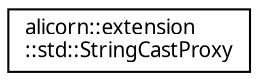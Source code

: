 digraph "Иерархия классов. Графический вид."
{
 // INTERACTIVE_SVG=YES
  edge [fontname="Verdana",fontsize="10",labelfontname="Verdana",labelfontsize="10"];
  node [fontname="Verdana",fontsize="10",shape=record];
  rankdir="LR";
  Node1 [label="alicorn::extension\l::std::StringCastProxy",height=0.2,width=0.4,color="black", fillcolor="white", style="filled",URL="$a00135.html",tooltip="Класс входит в Проект Std   Вспомогательный класс для преобразования строк. "];
}
